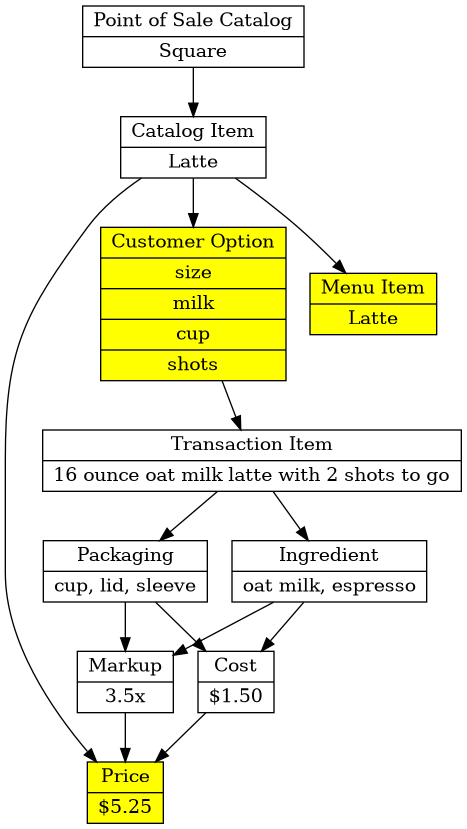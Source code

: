 @startdot

digraph costing_plan {

  POS_Catalog -> POS_Catalog_Item

  POS_Catalog_Item -> Price
  POS_Catalog_Item -> Customer_Option
  POS_Catalog_Item -> Menu_Item_Name

  Customer_Option -> POS_Line_Item

  POS_Line_Item -> Packaging
  POS_Line_Item -> Ingredient

  Packaging -> Cost
  Ingredient -> Cost

  Packaging -> Markup
  Ingredient -> Markup

  Markup -> Price
  Cost -> Price

  POS_Line_Item [
    shape=record
    label = "{Transaction Item |16 ounce oat milk latte with 2 shots to go}"
  ]

  Menu_Item_Name [
    shape=record
    label="{Menu Item|Latte}"
    style=filled
    fillcolor=yellow
  ]

  Customer_Option [
    shape=record
    label = "{Customer Option|size|milk|cup|shots}"
    style=filled
    fillcolor=yellow
  ]

  Ingredient [
    shape=record
    label = "{Ingredient|oat milk, espresso}"
  ]

  Packaging [
    shape=record
    label = "{Packaging|cup, lid, sleeve}"
  ]

  POS_Catalog [
    shape=record
    label="{Point of Sale Catalog|Square}"
  ]

  POS_Catalog_Item [
    shape=record
    label="{Catalog Item|Latte}"
  ]

  Markup [
    shape=record
    label="{Markup|3.5x}"
  ]

  Cost [
    shape=record
    label="{Cost|$1.50}"
  ]

  Price [
    shape=record
    label="{Price|$5.25}"
    style=filled
    fillcolor=yellow
  ]
}

@enddot
